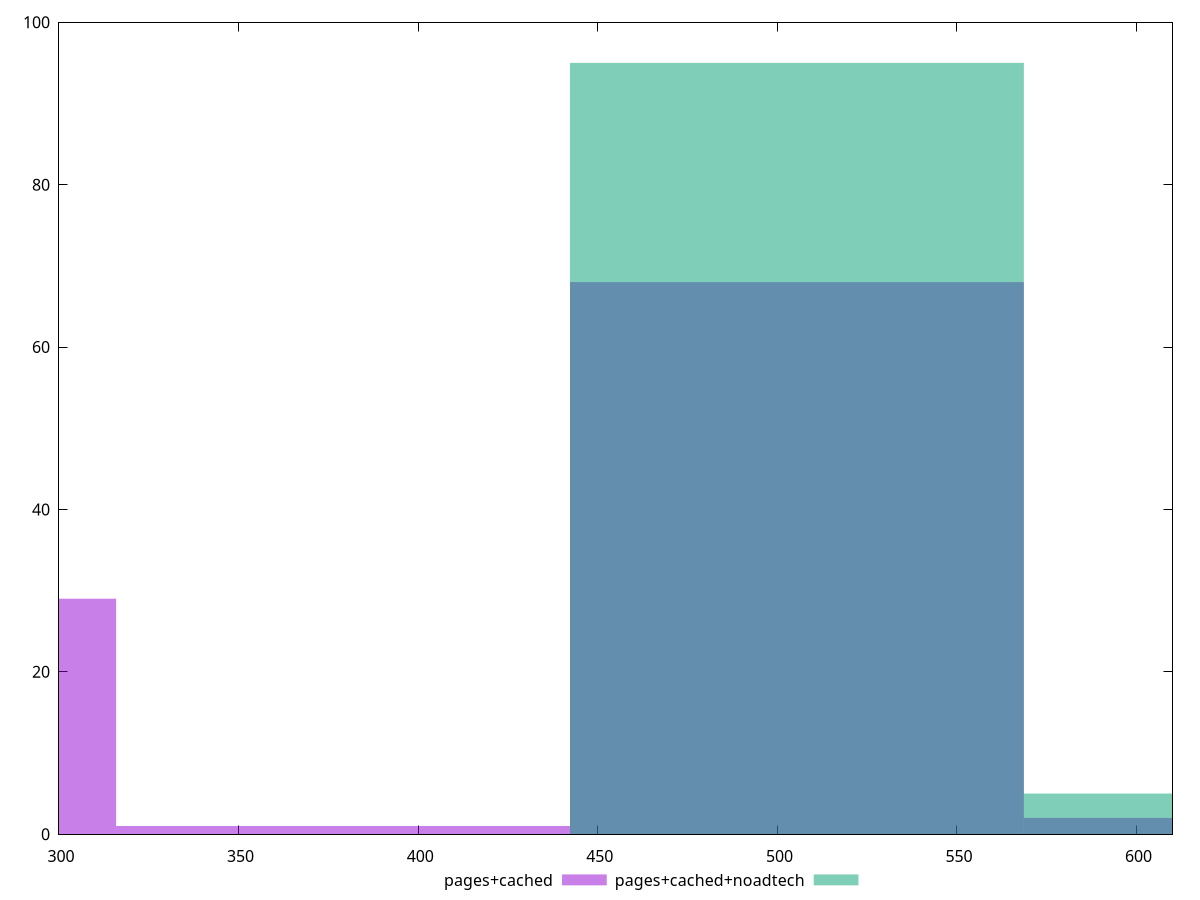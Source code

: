 reset

$pagesCached <<EOF
505.44196539594674 68
252.72098269797337 29
631.8024567449335 2
379.08147404696007 1
EOF

$pagesCachedNoadtech <<EOF
505.44196539594674 95
631.8024567449335 5
EOF

set key outside below
set boxwidth 126.36049134898668
set xrange [300:610]
set yrange [0:100]
set trange [0:100]
set style fill transparent solid 0.5 noborder
set terminal svg size 640, 500 enhanced background rgb 'white'
set output "report_00026_2021-02-22T21:38:55.199Z/uses-webp-images/comparison/histogram/1_vs_2.svg"

plot $pagesCached title "pages+cached" with boxes, \
     $pagesCachedNoadtech title "pages+cached+noadtech" with boxes

reset
